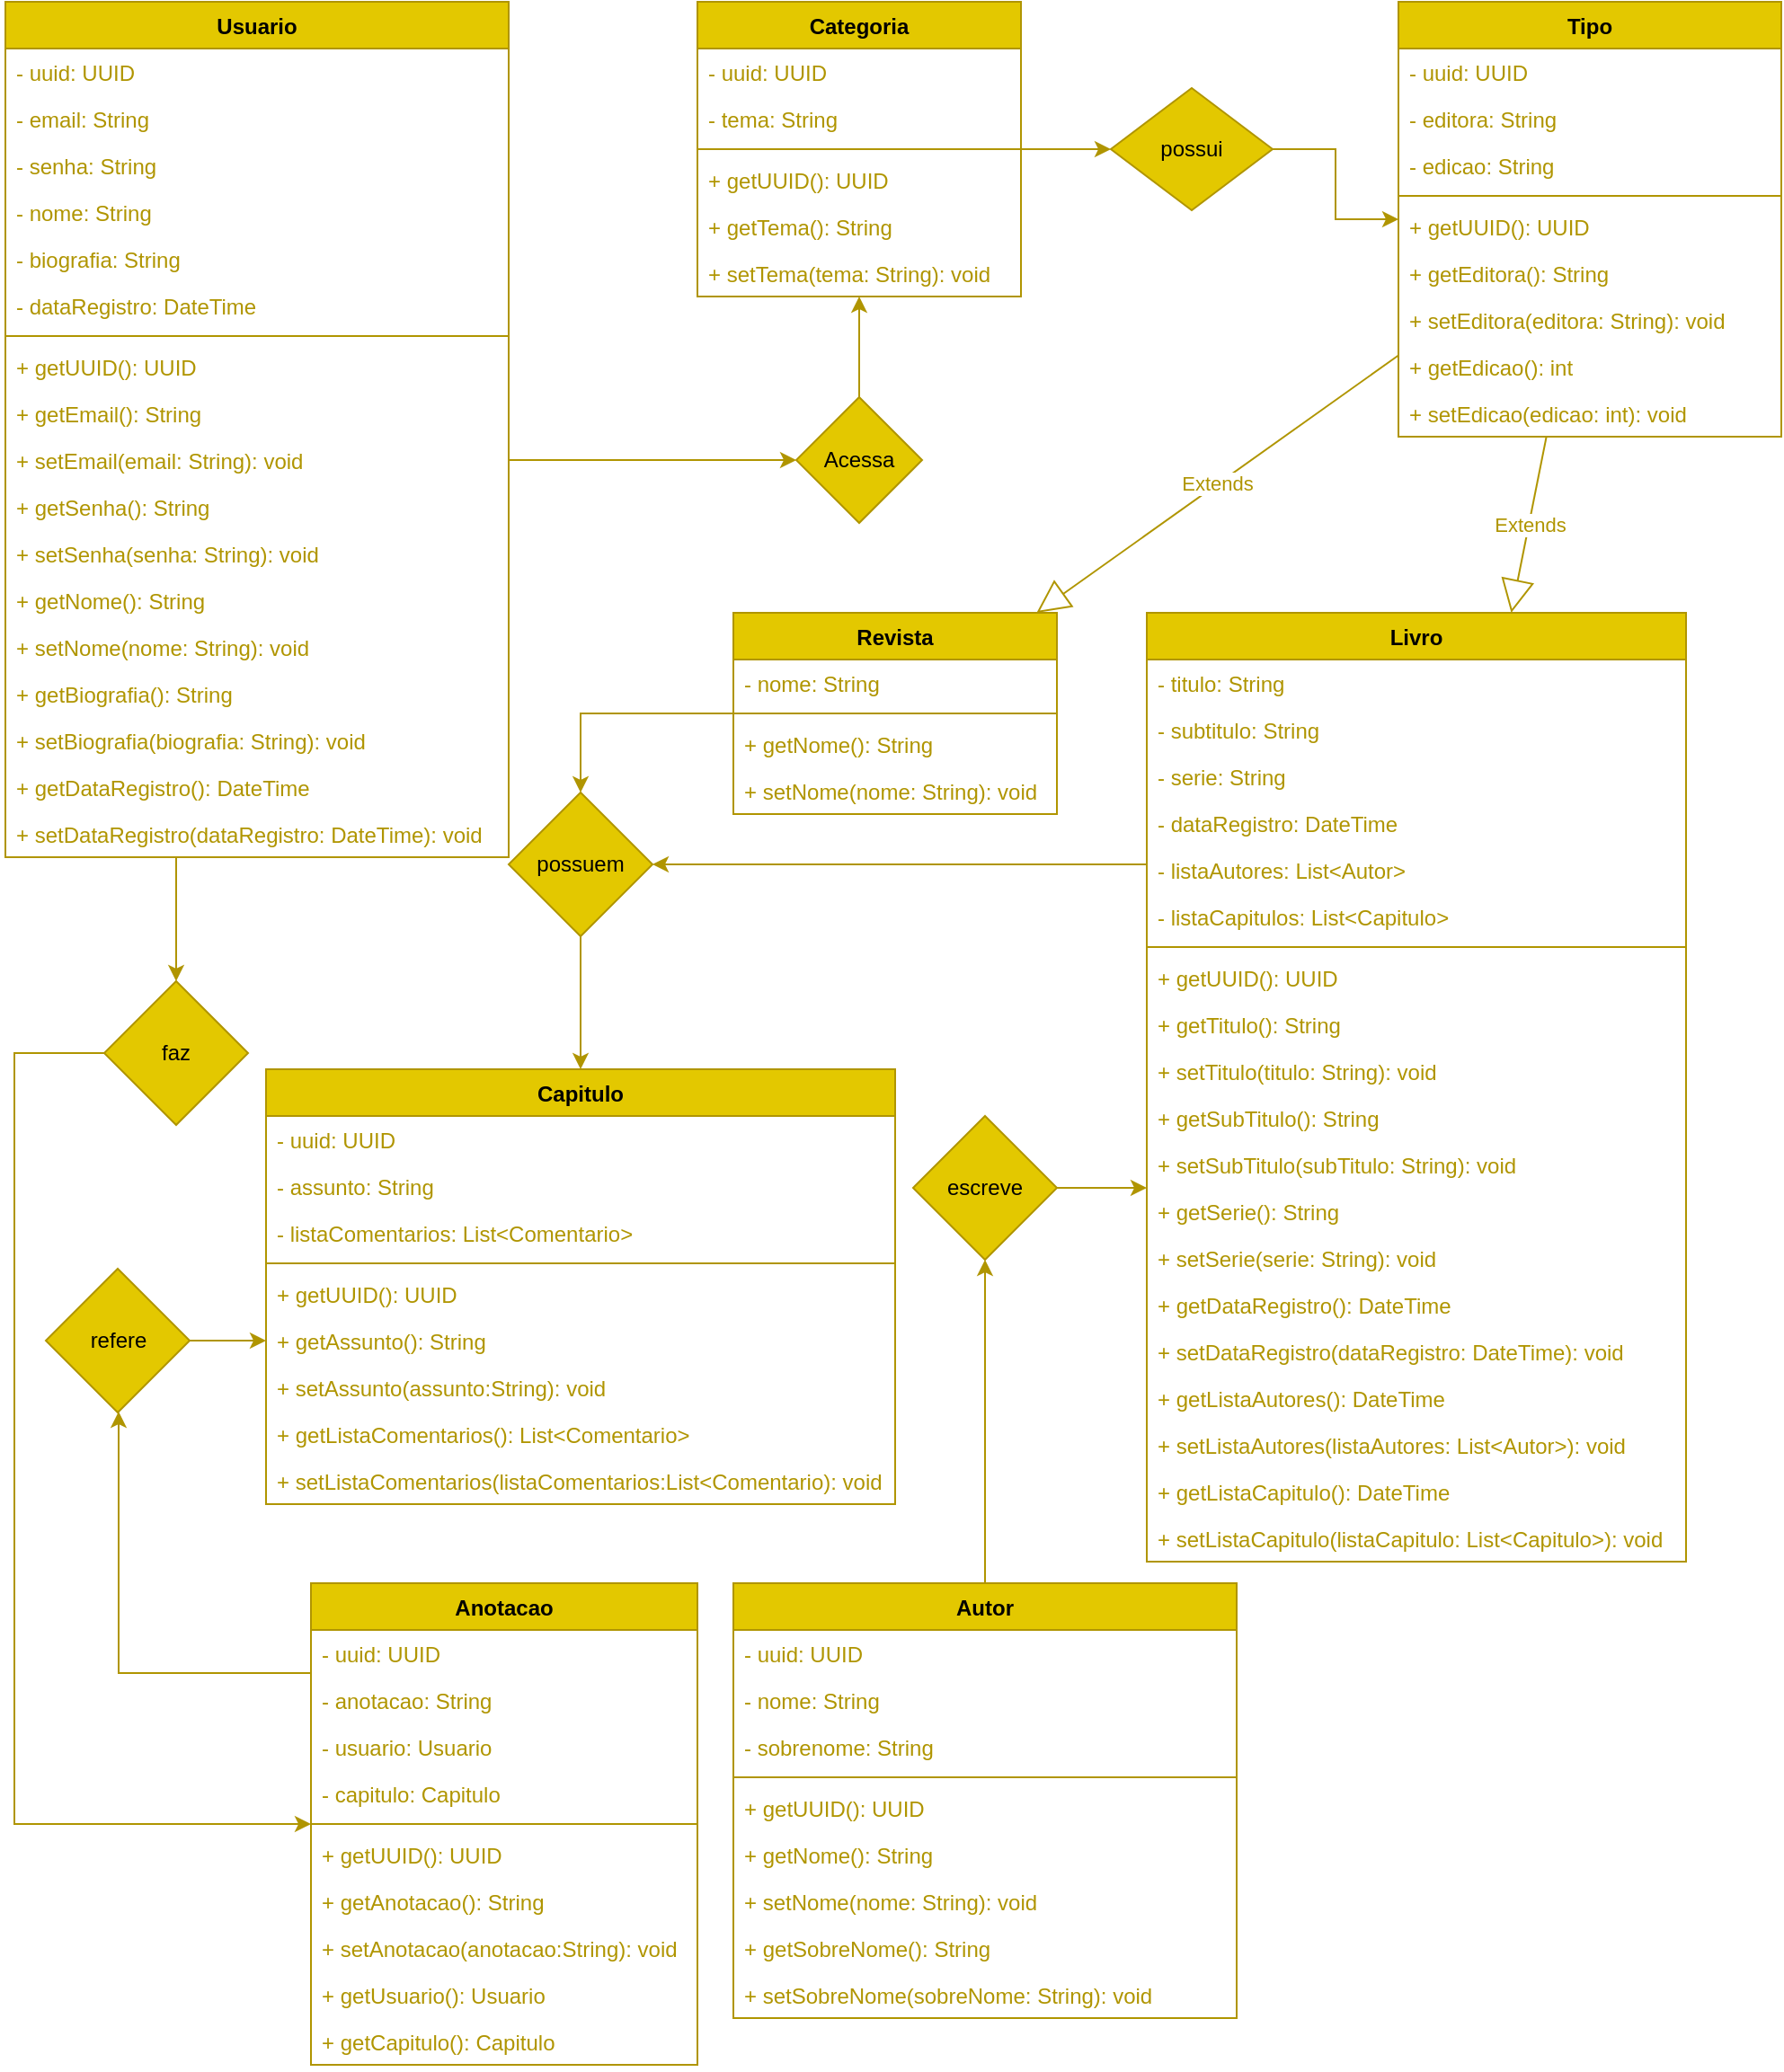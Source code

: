 <mxfile version="20.1.1" type="github">
  <diagram id="yYtagp3hqGqHvnSOxW2J" name="Página-1">
    <mxGraphModel dx="1422" dy="747" grid="1" gridSize="10" guides="1" tooltips="1" connect="1" arrows="1" fold="1" page="1" pageScale="1" pageWidth="827" pageHeight="1169" math="0" shadow="0">
      <root>
        <mxCell id="0" />
        <mxCell id="1" parent="0" />
        <mxCell id="2tgwnuUrrpTe56F5n8lB-22" value="" style="edgeStyle=orthogonalEdgeStyle;rounded=0;orthogonalLoop=1;jettySize=auto;html=1;fontColor=#B09500;fillColor=#e3c800;strokeColor=#B09500;" parent="1" source="zi-uQG6dIvawqaSI3qxy-1" target="2tgwnuUrrpTe56F5n8lB-21" edge="1">
          <mxGeometry relative="1" as="geometry">
            <Array as="points">
              <mxPoint x="760" y="510" />
              <mxPoint x="760" y="510" />
            </Array>
          </mxGeometry>
        </mxCell>
        <mxCell id="zi-uQG6dIvawqaSI3qxy-1" value="Usuario" style="swimlane;fontStyle=1;align=center;verticalAlign=top;childLayout=stackLayout;horizontal=1;startSize=26;horizontalStack=0;resizeParent=1;resizeParentMax=0;resizeLast=0;collapsible=1;marginBottom=0;fillColor=#e3c800;fontColor=#000000;strokeColor=#B09500;" parent="1" vertex="1">
          <mxGeometry x="665" width="280" height="476" as="geometry" />
        </mxCell>
        <mxCell id="zi-uQG6dIvawqaSI3qxy-2" value="- uuid: UUID" style="text;strokeColor=none;fillColor=none;align=left;verticalAlign=top;spacingLeft=4;spacingRight=4;overflow=hidden;rotatable=0;points=[[0,0.5],[1,0.5]];portConstraint=eastwest;fontColor=#B09500;" parent="zi-uQG6dIvawqaSI3qxy-1" vertex="1">
          <mxGeometry y="26" width="280" height="26" as="geometry" />
        </mxCell>
        <mxCell id="zi-uQG6dIvawqaSI3qxy-6" value="- email: String" style="text;strokeColor=none;fillColor=none;align=left;verticalAlign=top;spacingLeft=4;spacingRight=4;overflow=hidden;rotatable=0;points=[[0,0.5],[1,0.5]];portConstraint=eastwest;fontColor=#B09500;" parent="zi-uQG6dIvawqaSI3qxy-1" vertex="1">
          <mxGeometry y="52" width="280" height="26" as="geometry" />
        </mxCell>
        <mxCell id="zi-uQG6dIvawqaSI3qxy-7" value="- senha: String" style="text;strokeColor=none;fillColor=none;align=left;verticalAlign=top;spacingLeft=4;spacingRight=4;overflow=hidden;rotatable=0;points=[[0,0.5],[1,0.5]];portConstraint=eastwest;fontColor=#B09500;" parent="zi-uQG6dIvawqaSI3qxy-1" vertex="1">
          <mxGeometry y="78" width="280" height="26" as="geometry" />
        </mxCell>
        <mxCell id="zi-uQG6dIvawqaSI3qxy-5" value="- nome: String" style="text;strokeColor=none;fillColor=none;align=left;verticalAlign=top;spacingLeft=4;spacingRight=4;overflow=hidden;rotatable=0;points=[[0,0.5],[1,0.5]];portConstraint=eastwest;fontColor=#B09500;" parent="zi-uQG6dIvawqaSI3qxy-1" vertex="1">
          <mxGeometry y="104" width="280" height="26" as="geometry" />
        </mxCell>
        <mxCell id="zi-uQG6dIvawqaSI3qxy-8" value="- biografia: String " style="text;strokeColor=none;fillColor=none;align=left;verticalAlign=top;spacingLeft=4;spacingRight=4;overflow=hidden;rotatable=0;points=[[0,0.5],[1,0.5]];portConstraint=eastwest;fontColor=#B09500;" parent="zi-uQG6dIvawqaSI3qxy-1" vertex="1">
          <mxGeometry y="130" width="280" height="26" as="geometry" />
        </mxCell>
        <mxCell id="zi-uQG6dIvawqaSI3qxy-9" value="- dataRegistro: DateTime" style="text;strokeColor=none;fillColor=none;align=left;verticalAlign=top;spacingLeft=4;spacingRight=4;overflow=hidden;rotatable=0;points=[[0,0.5],[1,0.5]];portConstraint=eastwest;fontColor=#B09500;" parent="zi-uQG6dIvawqaSI3qxy-1" vertex="1">
          <mxGeometry y="156" width="280" height="26" as="geometry" />
        </mxCell>
        <mxCell id="zi-uQG6dIvawqaSI3qxy-3" value="" style="line;strokeWidth=1;fillColor=#e3c800;align=left;verticalAlign=middle;spacingTop=-1;spacingLeft=3;spacingRight=3;rotatable=0;labelPosition=right;points=[];portConstraint=eastwest;fontColor=#000000;strokeColor=#B09500;" parent="zi-uQG6dIvawqaSI3qxy-1" vertex="1">
          <mxGeometry y="182" width="280" height="8" as="geometry" />
        </mxCell>
        <mxCell id="zi-uQG6dIvawqaSI3qxy-4" value="+ getUUID(): UUID" style="text;strokeColor=none;fillColor=none;align=left;verticalAlign=top;spacingLeft=4;spacingRight=4;overflow=hidden;rotatable=0;points=[[0,0.5],[1,0.5]];portConstraint=eastwest;fontColor=#B09500;" parent="zi-uQG6dIvawqaSI3qxy-1" vertex="1">
          <mxGeometry y="190" width="280" height="26" as="geometry" />
        </mxCell>
        <mxCell id="zi-uQG6dIvawqaSI3qxy-10" value="+ getEmail(): String" style="text;strokeColor=none;fillColor=none;align=left;verticalAlign=top;spacingLeft=4;spacingRight=4;overflow=hidden;rotatable=0;points=[[0,0.5],[1,0.5]];portConstraint=eastwest;fontColor=#B09500;" parent="zi-uQG6dIvawqaSI3qxy-1" vertex="1">
          <mxGeometry y="216" width="280" height="26" as="geometry" />
        </mxCell>
        <mxCell id="zi-uQG6dIvawqaSI3qxy-11" value="+ setEmail(email: String): void" style="text;strokeColor=none;fillColor=none;align=left;verticalAlign=top;spacingLeft=4;spacingRight=4;overflow=hidden;rotatable=0;points=[[0,0.5],[1,0.5]];portConstraint=eastwest;fontColor=#B09500;" parent="zi-uQG6dIvawqaSI3qxy-1" vertex="1">
          <mxGeometry y="242" width="280" height="26" as="geometry" />
        </mxCell>
        <mxCell id="zi-uQG6dIvawqaSI3qxy-13" value="+ getSenha(): String" style="text;strokeColor=none;fillColor=none;align=left;verticalAlign=top;spacingLeft=4;spacingRight=4;overflow=hidden;rotatable=0;points=[[0,0.5],[1,0.5]];portConstraint=eastwest;fontColor=#B09500;" parent="zi-uQG6dIvawqaSI3qxy-1" vertex="1">
          <mxGeometry y="268" width="280" height="26" as="geometry" />
        </mxCell>
        <mxCell id="zi-uQG6dIvawqaSI3qxy-12" value="+ setSenha(senha: String): void" style="text;strokeColor=none;fillColor=none;align=left;verticalAlign=top;spacingLeft=4;spacingRight=4;overflow=hidden;rotatable=0;points=[[0,0.5],[1,0.5]];portConstraint=eastwest;fontColor=#B09500;" parent="zi-uQG6dIvawqaSI3qxy-1" vertex="1">
          <mxGeometry y="294" width="280" height="26" as="geometry" />
        </mxCell>
        <mxCell id="zi-uQG6dIvawqaSI3qxy-14" value="+ getNome(): String" style="text;strokeColor=none;fillColor=none;align=left;verticalAlign=top;spacingLeft=4;spacingRight=4;overflow=hidden;rotatable=0;points=[[0,0.5],[1,0.5]];portConstraint=eastwest;fontColor=#B09500;" parent="zi-uQG6dIvawqaSI3qxy-1" vertex="1">
          <mxGeometry y="320" width="280" height="26" as="geometry" />
        </mxCell>
        <mxCell id="zi-uQG6dIvawqaSI3qxy-15" value="+ setNome(nome: String): void" style="text;strokeColor=none;fillColor=none;align=left;verticalAlign=top;spacingLeft=4;spacingRight=4;overflow=hidden;rotatable=0;points=[[0,0.5],[1,0.5]];portConstraint=eastwest;fontColor=#B09500;" parent="zi-uQG6dIvawqaSI3qxy-1" vertex="1">
          <mxGeometry y="346" width="280" height="26" as="geometry" />
        </mxCell>
        <mxCell id="zi-uQG6dIvawqaSI3qxy-16" value="+ getBiografia(): String" style="text;strokeColor=none;fillColor=none;align=left;verticalAlign=top;spacingLeft=4;spacingRight=4;overflow=hidden;rotatable=0;points=[[0,0.5],[1,0.5]];portConstraint=eastwest;fontColor=#B09500;" parent="zi-uQG6dIvawqaSI3qxy-1" vertex="1">
          <mxGeometry y="372" width="280" height="26" as="geometry" />
        </mxCell>
        <mxCell id="zi-uQG6dIvawqaSI3qxy-17" value="+ setBiografia(biografia: String): void" style="text;strokeColor=none;fillColor=none;align=left;verticalAlign=top;spacingLeft=4;spacingRight=4;overflow=hidden;rotatable=0;points=[[0,0.5],[1,0.5]];portConstraint=eastwest;fontColor=#B09500;" parent="zi-uQG6dIvawqaSI3qxy-1" vertex="1">
          <mxGeometry y="398" width="280" height="26" as="geometry" />
        </mxCell>
        <mxCell id="zi-uQG6dIvawqaSI3qxy-18" value="+ getDataRegistro(): DateTime" style="text;strokeColor=none;fillColor=none;align=left;verticalAlign=top;spacingLeft=4;spacingRight=4;overflow=hidden;rotatable=0;points=[[0,0.5],[1,0.5]];portConstraint=eastwest;fontColor=#B09500;" parent="zi-uQG6dIvawqaSI3qxy-1" vertex="1">
          <mxGeometry y="424" width="280" height="26" as="geometry" />
        </mxCell>
        <mxCell id="zi-uQG6dIvawqaSI3qxy-19" value="+ setDataRegistro(dataRegistro: DateTime): void" style="text;strokeColor=none;fillColor=none;align=left;verticalAlign=top;spacingLeft=4;spacingRight=4;overflow=hidden;rotatable=0;points=[[0,0.5],[1,0.5]];portConstraint=eastwest;fontColor=#B09500;" parent="zi-uQG6dIvawqaSI3qxy-1" vertex="1">
          <mxGeometry y="450" width="280" height="26" as="geometry" />
        </mxCell>
        <mxCell id="2tgwnuUrrpTe56F5n8lB-18" style="edgeStyle=orthogonalEdgeStyle;rounded=0;orthogonalLoop=1;jettySize=auto;html=1;fontColor=#B09500;fillColor=#e3c800;strokeColor=#B09500;entryX=1;entryY=0.5;entryDx=0;entryDy=0;" parent="1" source="zi-uQG6dIvawqaSI3qxy-20" target="2tgwnuUrrpTe56F5n8lB-15" edge="1">
          <mxGeometry relative="1" as="geometry">
            <Array as="points">
              <mxPoint x="1100" y="480" />
              <mxPoint x="1100" y="480" />
            </Array>
          </mxGeometry>
        </mxCell>
        <mxCell id="zi-uQG6dIvawqaSI3qxy-20" value="Livro" style="swimlane;fontStyle=1;align=center;verticalAlign=top;childLayout=stackLayout;horizontal=1;startSize=26;horizontalStack=0;resizeParent=1;resizeParentMax=0;resizeLast=0;collapsible=1;marginBottom=0;fillColor=#e3c800;fontColor=#000000;strokeColor=#B09500;" parent="1" vertex="1">
          <mxGeometry x="1300" y="340" width="300" height="528" as="geometry" />
        </mxCell>
        <mxCell id="zi-uQG6dIvawqaSI3qxy-103" value="- titulo: String " style="text;strokeColor=none;fillColor=none;align=left;verticalAlign=top;spacingLeft=4;spacingRight=4;overflow=hidden;rotatable=0;points=[[0,0.5],[1,0.5]];portConstraint=eastwest;fontColor=#B09500;" parent="zi-uQG6dIvawqaSI3qxy-20" vertex="1">
          <mxGeometry y="26" width="300" height="26" as="geometry" />
        </mxCell>
        <mxCell id="zi-uQG6dIvawqaSI3qxy-23" value="- subtitulo: String" style="text;strokeColor=none;fillColor=none;align=left;verticalAlign=top;spacingLeft=4;spacingRight=4;overflow=hidden;rotatable=0;points=[[0,0.5],[1,0.5]];portConstraint=eastwest;fontColor=#B09500;" parent="zi-uQG6dIvawqaSI3qxy-20" vertex="1">
          <mxGeometry y="52" width="300" height="26" as="geometry" />
        </mxCell>
        <mxCell id="zi-uQG6dIvawqaSI3qxy-24" value="- serie: String" style="text;strokeColor=none;fillColor=none;align=left;verticalAlign=top;spacingLeft=4;spacingRight=4;overflow=hidden;rotatable=0;points=[[0,0.5],[1,0.5]];portConstraint=eastwest;fontColor=#B09500;" parent="zi-uQG6dIvawqaSI3qxy-20" vertex="1">
          <mxGeometry y="78" width="300" height="26" as="geometry" />
        </mxCell>
        <mxCell id="zi-uQG6dIvawqaSI3qxy-26" value="- dataRegistro: DateTime" style="text;strokeColor=none;fillColor=none;align=left;verticalAlign=top;spacingLeft=4;spacingRight=4;overflow=hidden;rotatable=0;points=[[0,0.5],[1,0.5]];portConstraint=eastwest;fontColor=#B09500;" parent="zi-uQG6dIvawqaSI3qxy-20" vertex="1">
          <mxGeometry y="104" width="300" height="26" as="geometry" />
        </mxCell>
        <mxCell id="zi-uQG6dIvawqaSI3qxy-59" value="- listaAutores: List&lt;Autor&gt;" style="text;strokeColor=none;fillColor=none;align=left;verticalAlign=top;spacingLeft=4;spacingRight=4;overflow=hidden;rotatable=0;points=[[0,0.5],[1,0.5]];portConstraint=eastwest;fontColor=#B09500;" parent="zi-uQG6dIvawqaSI3qxy-20" vertex="1">
          <mxGeometry y="130" width="300" height="26" as="geometry" />
        </mxCell>
        <mxCell id="2tgwnuUrrpTe56F5n8lB-1" value="- listaCapitulos: List&lt;Capitulo&gt;" style="text;strokeColor=none;fillColor=none;align=left;verticalAlign=top;spacingLeft=4;spacingRight=4;overflow=hidden;rotatable=0;points=[[0,0.5],[1,0.5]];portConstraint=eastwest;fontColor=#B09500;" parent="zi-uQG6dIvawqaSI3qxy-20" vertex="1">
          <mxGeometry y="156" width="300" height="26" as="geometry" />
        </mxCell>
        <mxCell id="zi-uQG6dIvawqaSI3qxy-27" value="" style="line;strokeWidth=1;fillColor=#e3c800;align=left;verticalAlign=middle;spacingTop=-1;spacingLeft=3;spacingRight=3;rotatable=0;labelPosition=right;points=[];portConstraint=eastwest;fontColor=#000000;strokeColor=#B09500;" parent="zi-uQG6dIvawqaSI3qxy-20" vertex="1">
          <mxGeometry y="182" width="300" height="8" as="geometry" />
        </mxCell>
        <mxCell id="zi-uQG6dIvawqaSI3qxy-28" value="+ getUUID(): UUID" style="text;strokeColor=none;fillColor=none;align=left;verticalAlign=top;spacingLeft=4;spacingRight=4;overflow=hidden;rotatable=0;points=[[0,0.5],[1,0.5]];portConstraint=eastwest;fontColor=#B09500;" parent="zi-uQG6dIvawqaSI3qxy-20" vertex="1">
          <mxGeometry y="190" width="300" height="26" as="geometry" />
        </mxCell>
        <mxCell id="zi-uQG6dIvawqaSI3qxy-106" value="+ getTitulo(): String" style="text;strokeColor=none;fillColor=none;align=left;verticalAlign=top;spacingLeft=4;spacingRight=4;overflow=hidden;rotatable=0;points=[[0,0.5],[1,0.5]];portConstraint=eastwest;fontColor=#B09500;" parent="zi-uQG6dIvawqaSI3qxy-20" vertex="1">
          <mxGeometry y="216" width="300" height="26" as="geometry" />
        </mxCell>
        <mxCell id="zi-uQG6dIvawqaSI3qxy-107" value="+ setTitulo(titulo: String): void" style="text;strokeColor=none;fillColor=none;align=left;verticalAlign=top;spacingLeft=4;spacingRight=4;overflow=hidden;rotatable=0;points=[[0,0.5],[1,0.5]];portConstraint=eastwest;fontColor=#B09500;" parent="zi-uQG6dIvawqaSI3qxy-20" vertex="1">
          <mxGeometry y="242" width="300" height="26" as="geometry" />
        </mxCell>
        <mxCell id="zi-uQG6dIvawqaSI3qxy-31" value="+ getSubTitulo(): String" style="text;strokeColor=none;fillColor=none;align=left;verticalAlign=top;spacingLeft=4;spacingRight=4;overflow=hidden;rotatable=0;points=[[0,0.5],[1,0.5]];portConstraint=eastwest;fontColor=#B09500;" parent="zi-uQG6dIvawqaSI3qxy-20" vertex="1">
          <mxGeometry y="268" width="300" height="26" as="geometry" />
        </mxCell>
        <mxCell id="zi-uQG6dIvawqaSI3qxy-32" value="+ setSubTitulo(subTitulo: String): void" style="text;strokeColor=none;fillColor=none;align=left;verticalAlign=top;spacingLeft=4;spacingRight=4;overflow=hidden;rotatable=0;points=[[0,0.5],[1,0.5]];portConstraint=eastwest;fontColor=#B09500;" parent="zi-uQG6dIvawqaSI3qxy-20" vertex="1">
          <mxGeometry y="294" width="300" height="26" as="geometry" />
        </mxCell>
        <mxCell id="zi-uQG6dIvawqaSI3qxy-33" value="+ getSerie(): String" style="text;strokeColor=none;fillColor=none;align=left;verticalAlign=top;spacingLeft=4;spacingRight=4;overflow=hidden;rotatable=0;points=[[0,0.5],[1,0.5]];portConstraint=eastwest;fontColor=#B09500;" parent="zi-uQG6dIvawqaSI3qxy-20" vertex="1">
          <mxGeometry y="320" width="300" height="26" as="geometry" />
        </mxCell>
        <mxCell id="zi-uQG6dIvawqaSI3qxy-34" value="+ setSerie(serie: String): void" style="text;strokeColor=none;fillColor=none;align=left;verticalAlign=top;spacingLeft=4;spacingRight=4;overflow=hidden;rotatable=0;points=[[0,0.5],[1,0.5]];portConstraint=eastwest;fontColor=#B09500;" parent="zi-uQG6dIvawqaSI3qxy-20" vertex="1">
          <mxGeometry y="346" width="300" height="26" as="geometry" />
        </mxCell>
        <mxCell id="zi-uQG6dIvawqaSI3qxy-37" value="+ getDataRegistro(): DateTime" style="text;strokeColor=none;fillColor=none;align=left;verticalAlign=top;spacingLeft=4;spacingRight=4;overflow=hidden;rotatable=0;points=[[0,0.5],[1,0.5]];portConstraint=eastwest;fontColor=#B09500;" parent="zi-uQG6dIvawqaSI3qxy-20" vertex="1">
          <mxGeometry y="372" width="300" height="26" as="geometry" />
        </mxCell>
        <mxCell id="zi-uQG6dIvawqaSI3qxy-38" value="+ setDataRegistro(dataRegistro: DateTime): void" style="text;strokeColor=none;fillColor=none;align=left;verticalAlign=top;spacingLeft=4;spacingRight=4;overflow=hidden;rotatable=0;points=[[0,0.5],[1,0.5]];portConstraint=eastwest;fontColor=#B09500;" parent="zi-uQG6dIvawqaSI3qxy-20" vertex="1">
          <mxGeometry y="398" width="300" height="26" as="geometry" />
        </mxCell>
        <mxCell id="zi-uQG6dIvawqaSI3qxy-60" value="+ getListaAutores(): DateTime" style="text;strokeColor=none;fillColor=none;align=left;verticalAlign=top;spacingLeft=4;spacingRight=4;overflow=hidden;rotatable=0;points=[[0,0.5],[1,0.5]];portConstraint=eastwest;fontColor=#B09500;" parent="zi-uQG6dIvawqaSI3qxy-20" vertex="1">
          <mxGeometry y="424" width="300" height="26" as="geometry" />
        </mxCell>
        <mxCell id="2tgwnuUrrpTe56F5n8lB-3" value="+ setListaAutores(listaAutores: List&lt;Autor&gt;): void" style="text;strokeColor=none;fillColor=none;align=left;verticalAlign=top;spacingLeft=4;spacingRight=4;overflow=hidden;rotatable=0;points=[[0,0.5],[1,0.5]];portConstraint=eastwest;fontColor=#B09500;" parent="zi-uQG6dIvawqaSI3qxy-20" vertex="1">
          <mxGeometry y="450" width="300" height="26" as="geometry" />
        </mxCell>
        <mxCell id="2tgwnuUrrpTe56F5n8lB-2" value="+ getListaCapitulo(): DateTime" style="text;strokeColor=none;fillColor=none;align=left;verticalAlign=top;spacingLeft=4;spacingRight=4;overflow=hidden;rotatable=0;points=[[0,0.5],[1,0.5]];portConstraint=eastwest;fontColor=#B09500;" parent="zi-uQG6dIvawqaSI3qxy-20" vertex="1">
          <mxGeometry y="476" width="300" height="26" as="geometry" />
        </mxCell>
        <mxCell id="zi-uQG6dIvawqaSI3qxy-61" value="+ setListaCapitulo(listaCapitulo: List&lt;Capitulo&gt;): void" style="text;strokeColor=none;fillColor=none;align=left;verticalAlign=top;spacingLeft=4;spacingRight=4;overflow=hidden;rotatable=0;points=[[0,0.5],[1,0.5]];portConstraint=eastwest;fontColor=#B09500;" parent="zi-uQG6dIvawqaSI3qxy-20" vertex="1">
          <mxGeometry y="502" width="300" height="26" as="geometry" />
        </mxCell>
        <mxCell id="zi-uQG6dIvawqaSI3qxy-86" style="edgeStyle=orthogonalEdgeStyle;rounded=0;orthogonalLoop=1;jettySize=auto;html=1;strokeColor=#B09500;fillColor=#e3c800;" parent="1" source="zi-uQG6dIvawqaSI3qxy-62" target="zi-uQG6dIvawqaSI3qxy-85" edge="1">
          <mxGeometry relative="1" as="geometry" />
        </mxCell>
        <mxCell id="zi-uQG6dIvawqaSI3qxy-62" value="Autor" style="swimlane;fontStyle=1;align=center;verticalAlign=top;childLayout=stackLayout;horizontal=1;startSize=26;horizontalStack=0;resizeParent=1;resizeParentMax=0;resizeLast=0;collapsible=1;marginBottom=0;fillColor=#e3c800;fontColor=#000000;strokeColor=#B09500;" parent="1" vertex="1">
          <mxGeometry x="1070" y="880" width="280" height="242" as="geometry" />
        </mxCell>
        <mxCell id="zi-uQG6dIvawqaSI3qxy-63" value="- uuid: UUID" style="text;strokeColor=none;fillColor=none;align=left;verticalAlign=top;spacingLeft=4;spacingRight=4;overflow=hidden;rotatable=0;points=[[0,0.5],[1,0.5]];portConstraint=eastwest;fontColor=#B09500;" parent="zi-uQG6dIvawqaSI3qxy-62" vertex="1">
          <mxGeometry y="26" width="280" height="26" as="geometry" />
        </mxCell>
        <mxCell id="zi-uQG6dIvawqaSI3qxy-64" value="- nome: String" style="text;strokeColor=none;fillColor=none;align=left;verticalAlign=top;spacingLeft=4;spacingRight=4;overflow=hidden;rotatable=0;points=[[0,0.5],[1,0.5]];portConstraint=eastwest;fontColor=#B09500;" parent="zi-uQG6dIvawqaSI3qxy-62" vertex="1">
          <mxGeometry y="52" width="280" height="26" as="geometry" />
        </mxCell>
        <mxCell id="zi-uQG6dIvawqaSI3qxy-65" value="- sobrenome: String" style="text;strokeColor=none;fillColor=none;align=left;verticalAlign=top;spacingLeft=4;spacingRight=4;overflow=hidden;rotatable=0;points=[[0,0.5],[1,0.5]];portConstraint=eastwest;fontColor=#B09500;" parent="zi-uQG6dIvawqaSI3qxy-62" vertex="1">
          <mxGeometry y="78" width="280" height="26" as="geometry" />
        </mxCell>
        <mxCell id="zi-uQG6dIvawqaSI3qxy-70" value="" style="line;strokeWidth=1;fillColor=#e3c800;align=left;verticalAlign=middle;spacingTop=-1;spacingLeft=3;spacingRight=3;rotatable=0;labelPosition=right;points=[];portConstraint=eastwest;fontColor=#000000;strokeColor=#B09500;" parent="zi-uQG6dIvawqaSI3qxy-62" vertex="1">
          <mxGeometry y="104" width="280" height="8" as="geometry" />
        </mxCell>
        <mxCell id="zi-uQG6dIvawqaSI3qxy-71" value="+ getUUID(): UUID" style="text;strokeColor=none;fillColor=none;align=left;verticalAlign=top;spacingLeft=4;spacingRight=4;overflow=hidden;rotatable=0;points=[[0,0.5],[1,0.5]];portConstraint=eastwest;fontColor=#B09500;" parent="zi-uQG6dIvawqaSI3qxy-62" vertex="1">
          <mxGeometry y="112" width="280" height="26" as="geometry" />
        </mxCell>
        <mxCell id="zi-uQG6dIvawqaSI3qxy-72" value="+ getNome(): String" style="text;strokeColor=none;fillColor=none;align=left;verticalAlign=top;spacingLeft=4;spacingRight=4;overflow=hidden;rotatable=0;points=[[0,0.5],[1,0.5]];portConstraint=eastwest;fontColor=#B09500;" parent="zi-uQG6dIvawqaSI3qxy-62" vertex="1">
          <mxGeometry y="138" width="280" height="26" as="geometry" />
        </mxCell>
        <mxCell id="zi-uQG6dIvawqaSI3qxy-73" value="+ setNome(nome: String): void" style="text;strokeColor=none;fillColor=none;align=left;verticalAlign=top;spacingLeft=4;spacingRight=4;overflow=hidden;rotatable=0;points=[[0,0.5],[1,0.5]];portConstraint=eastwest;fontColor=#B09500;" parent="zi-uQG6dIvawqaSI3qxy-62" vertex="1">
          <mxGeometry y="164" width="280" height="26" as="geometry" />
        </mxCell>
        <mxCell id="zi-uQG6dIvawqaSI3qxy-74" value="+ getSobreNome(): String" style="text;strokeColor=none;fillColor=none;align=left;verticalAlign=top;spacingLeft=4;spacingRight=4;overflow=hidden;rotatable=0;points=[[0,0.5],[1,0.5]];portConstraint=eastwest;fontColor=#B09500;" parent="zi-uQG6dIvawqaSI3qxy-62" vertex="1">
          <mxGeometry y="190" width="280" height="26" as="geometry" />
        </mxCell>
        <mxCell id="zi-uQG6dIvawqaSI3qxy-75" value="+ setSobreNome(sobreNome: String): void" style="text;strokeColor=none;fillColor=none;align=left;verticalAlign=top;spacingLeft=4;spacingRight=4;overflow=hidden;rotatable=0;points=[[0,0.5],[1,0.5]];portConstraint=eastwest;fontColor=#B09500;" parent="zi-uQG6dIvawqaSI3qxy-62" vertex="1">
          <mxGeometry y="216" width="280" height="26" as="geometry" />
        </mxCell>
        <mxCell id="zi-uQG6dIvawqaSI3qxy-87" style="edgeStyle=orthogonalEdgeStyle;rounded=0;orthogonalLoop=1;jettySize=auto;html=1;fillColor=#e3c800;strokeColor=#B09500;" parent="1" source="zi-uQG6dIvawqaSI3qxy-85" target="zi-uQG6dIvawqaSI3qxy-20" edge="1">
          <mxGeometry relative="1" as="geometry">
            <Array as="points">
              <mxPoint x="1280" y="660" />
              <mxPoint x="1280" y="660" />
            </Array>
          </mxGeometry>
        </mxCell>
        <mxCell id="zi-uQG6dIvawqaSI3qxy-85" value="escreve" style="rhombus;whiteSpace=wrap;html=1;fillColor=#e3c800;fontColor=#000000;strokeColor=#B09500;" parent="1" vertex="1">
          <mxGeometry x="1170" y="620" width="80" height="80" as="geometry" />
        </mxCell>
        <mxCell id="zi-uQG6dIvawqaSI3qxy-122" value="" style="edgeStyle=orthogonalEdgeStyle;rounded=0;orthogonalLoop=1;jettySize=auto;html=1;fontColor=#B09500;strokeColor=#B09500;fillColor=#e3c800;" parent="1" source="zi-uQG6dIvawqaSI3qxy-88" target="zi-uQG6dIvawqaSI3qxy-121" edge="1">
          <mxGeometry relative="1" as="geometry" />
        </mxCell>
        <mxCell id="zi-uQG6dIvawqaSI3qxy-88" value="Categoria" style="swimlane;fontStyle=1;align=center;verticalAlign=top;childLayout=stackLayout;horizontal=1;startSize=26;horizontalStack=0;resizeParent=1;resizeParentMax=0;resizeLast=0;collapsible=1;marginBottom=0;fillColor=#e3c800;fontColor=#000000;strokeColor=#B09500;" parent="1" vertex="1">
          <mxGeometry x="1050" width="180" height="164" as="geometry" />
        </mxCell>
        <mxCell id="zi-uQG6dIvawqaSI3qxy-89" value="- uuid: UUID" style="text;strokeColor=none;fillColor=none;align=left;verticalAlign=top;spacingLeft=4;spacingRight=4;overflow=hidden;rotatable=0;points=[[0,0.5],[1,0.5]];portConstraint=eastwest;fontColor=#B09500;" parent="zi-uQG6dIvawqaSI3qxy-88" vertex="1">
          <mxGeometry y="26" width="180" height="26" as="geometry" />
        </mxCell>
        <mxCell id="zi-uQG6dIvawqaSI3qxy-93" value="- tema: String " style="text;strokeColor=none;fillColor=none;align=left;verticalAlign=top;spacingLeft=4;spacingRight=4;overflow=hidden;rotatable=0;points=[[0,0.5],[1,0.5]];portConstraint=eastwest;fontColor=#B09500;" parent="zi-uQG6dIvawqaSI3qxy-88" vertex="1">
          <mxGeometry y="52" width="180" height="26" as="geometry" />
        </mxCell>
        <mxCell id="zi-uQG6dIvawqaSI3qxy-90" value="" style="line;strokeWidth=1;fillColor=#e3c800;align=left;verticalAlign=middle;spacingTop=-1;spacingLeft=3;spacingRight=3;rotatable=0;labelPosition=right;points=[];portConstraint=eastwest;fontColor=#000000;strokeColor=#B09500;" parent="zi-uQG6dIvawqaSI3qxy-88" vertex="1">
          <mxGeometry y="78" width="180" height="8" as="geometry" />
        </mxCell>
        <mxCell id="zi-uQG6dIvawqaSI3qxy-91" value="+ getUUID(): UUID" style="text;strokeColor=none;fillColor=none;align=left;verticalAlign=top;spacingLeft=4;spacingRight=4;overflow=hidden;rotatable=0;points=[[0,0.5],[1,0.5]];portConstraint=eastwest;fontColor=#B09500;" parent="zi-uQG6dIvawqaSI3qxy-88" vertex="1">
          <mxGeometry y="86" width="180" height="26" as="geometry" />
        </mxCell>
        <mxCell id="zi-uQG6dIvawqaSI3qxy-95" value="+ getTema(): String" style="text;strokeColor=none;fillColor=none;align=left;verticalAlign=top;spacingLeft=4;spacingRight=4;overflow=hidden;rotatable=0;points=[[0,0.5],[1,0.5]];portConstraint=eastwest;fontColor=#B09500;" parent="zi-uQG6dIvawqaSI3qxy-88" vertex="1">
          <mxGeometry y="112" width="180" height="26" as="geometry" />
        </mxCell>
        <mxCell id="zi-uQG6dIvawqaSI3qxy-97" value="+ setTema(tema: String): void" style="text;strokeColor=none;fillColor=none;align=left;verticalAlign=top;spacingLeft=4;spacingRight=4;overflow=hidden;rotatable=0;points=[[0,0.5],[1,0.5]];portConstraint=eastwest;fontColor=#B09500;" parent="zi-uQG6dIvawqaSI3qxy-88" vertex="1">
          <mxGeometry y="138" width="180" height="26" as="geometry" />
        </mxCell>
        <mxCell id="zi-uQG6dIvawqaSI3qxy-100" value="" style="edgeStyle=orthogonalEdgeStyle;rounded=0;orthogonalLoop=1;jettySize=auto;html=1;fontColor=#B09500;strokeColor=#B09500;fillColor=#e3c800;" parent="1" source="zi-uQG6dIvawqaSI3qxy-98" target="zi-uQG6dIvawqaSI3qxy-88" edge="1">
          <mxGeometry relative="1" as="geometry">
            <mxPoint x="494" y="229" as="targetPoint" />
          </mxGeometry>
        </mxCell>
        <mxCell id="zi-uQG6dIvawqaSI3qxy-98" value="Acessa" style="rhombus;whiteSpace=wrap;html=1;fontColor=#000000;fillColor=#e3c800;strokeColor=#B09500;" parent="1" vertex="1">
          <mxGeometry x="1105" y="220" width="70" height="70" as="geometry" />
        </mxCell>
        <mxCell id="zi-uQG6dIvawqaSI3qxy-99" style="edgeStyle=orthogonalEdgeStyle;rounded=0;orthogonalLoop=1;jettySize=auto;html=1;entryX=0;entryY=0.5;entryDx=0;entryDy=0;fontColor=#B09500;strokeColor=#B09500;fillColor=#e3c800;" parent="1" source="zi-uQG6dIvawqaSI3qxy-11" target="zi-uQG6dIvawqaSI3qxy-98" edge="1">
          <mxGeometry relative="1" as="geometry" />
        </mxCell>
        <mxCell id="zi-uQG6dIvawqaSI3qxy-101" value="Tipo" style="swimlane;fontStyle=1;align=center;verticalAlign=top;childLayout=stackLayout;horizontal=1;startSize=26;horizontalStack=0;resizeParent=1;resizeParentMax=0;resizeLast=0;collapsible=1;marginBottom=0;fillColor=#e3c800;fontColor=#000000;strokeColor=#B09500;" parent="1" vertex="1">
          <mxGeometry x="1440" width="213" height="242" as="geometry" />
        </mxCell>
        <mxCell id="zi-uQG6dIvawqaSI3qxy-102" value="- uuid: UUID" style="text;strokeColor=none;fillColor=none;align=left;verticalAlign=top;spacingLeft=4;spacingRight=4;overflow=hidden;rotatable=0;points=[[0,0.5],[1,0.5]];portConstraint=eastwest;fontColor=#B09500;" parent="zi-uQG6dIvawqaSI3qxy-101" vertex="1">
          <mxGeometry y="26" width="213" height="26" as="geometry" />
        </mxCell>
        <mxCell id="zi-uQG6dIvawqaSI3qxy-110" value="- editora: String " style="text;strokeColor=none;fillColor=none;align=left;verticalAlign=top;spacingLeft=4;spacingRight=4;overflow=hidden;rotatable=0;points=[[0,0.5],[1,0.5]];portConstraint=eastwest;fontColor=#B09500;" parent="zi-uQG6dIvawqaSI3qxy-101" vertex="1">
          <mxGeometry y="52" width="213" height="26" as="geometry" />
        </mxCell>
        <mxCell id="zi-uQG6dIvawqaSI3qxy-25" value="- edicao: String " style="text;strokeColor=none;fillColor=none;align=left;verticalAlign=top;spacingLeft=4;spacingRight=4;overflow=hidden;rotatable=0;points=[[0,0.5],[1,0.5]];portConstraint=eastwest;fontColor=#B09500;" parent="zi-uQG6dIvawqaSI3qxy-101" vertex="1">
          <mxGeometry y="78" width="213" height="26" as="geometry" />
        </mxCell>
        <mxCell id="zi-uQG6dIvawqaSI3qxy-104" value="" style="line;strokeWidth=1;fillColor=#e3c800;align=left;verticalAlign=middle;spacingTop=-1;spacingLeft=3;spacingRight=3;rotatable=0;labelPosition=right;points=[];portConstraint=eastwest;fontColor=#000000;strokeColor=#B09500;" parent="zi-uQG6dIvawqaSI3qxy-101" vertex="1">
          <mxGeometry y="104" width="213" height="8" as="geometry" />
        </mxCell>
        <mxCell id="zi-uQG6dIvawqaSI3qxy-105" value="+ getUUID(): UUID" style="text;strokeColor=none;fillColor=none;align=left;verticalAlign=top;spacingLeft=4;spacingRight=4;overflow=hidden;rotatable=0;points=[[0,0.5],[1,0.5]];portConstraint=eastwest;fontColor=#B09500;" parent="zi-uQG6dIvawqaSI3qxy-101" vertex="1">
          <mxGeometry y="112" width="213" height="26" as="geometry" />
        </mxCell>
        <mxCell id="zi-uQG6dIvawqaSI3qxy-108" value="+ getEditora(): String" style="text;strokeColor=none;fillColor=none;align=left;verticalAlign=top;spacingLeft=4;spacingRight=4;overflow=hidden;rotatable=0;points=[[0,0.5],[1,0.5]];portConstraint=eastwest;fontColor=#B09500;" parent="zi-uQG6dIvawqaSI3qxy-101" vertex="1">
          <mxGeometry y="138" width="213" height="26" as="geometry" />
        </mxCell>
        <mxCell id="zi-uQG6dIvawqaSI3qxy-109" value="+ setEditora(editora: String): void" style="text;strokeColor=none;fillColor=none;align=left;verticalAlign=top;spacingLeft=4;spacingRight=4;overflow=hidden;rotatable=0;points=[[0,0.5],[1,0.5]];portConstraint=eastwest;fontColor=#B09500;" parent="zi-uQG6dIvawqaSI3qxy-101" vertex="1">
          <mxGeometry y="164" width="213" height="26" as="geometry" />
        </mxCell>
        <mxCell id="zi-uQG6dIvawqaSI3qxy-35" value="+ getEdicao(): int" style="text;strokeColor=none;fillColor=none;align=left;verticalAlign=top;spacingLeft=4;spacingRight=4;overflow=hidden;rotatable=0;points=[[0,0.5],[1,0.5]];portConstraint=eastwest;fontColor=#B09500;" parent="zi-uQG6dIvawqaSI3qxy-101" vertex="1">
          <mxGeometry y="190" width="213" height="26" as="geometry" />
        </mxCell>
        <mxCell id="zi-uQG6dIvawqaSI3qxy-36" value="+ setEdicao(edicao: int): void" style="text;strokeColor=none;fillColor=none;align=left;verticalAlign=top;spacingLeft=4;spacingRight=4;overflow=hidden;rotatable=0;points=[[0,0.5],[1,0.5]];portConstraint=eastwest;fontColor=#B09500;" parent="zi-uQG6dIvawqaSI3qxy-101" vertex="1">
          <mxGeometry y="216" width="213" height="26" as="geometry" />
        </mxCell>
        <mxCell id="zi-uQG6dIvawqaSI3qxy-112" value="Extends" style="endArrow=block;endSize=16;endFill=0;html=1;rounded=0;fontColor=#B09500;strokeColor=#B09500;fillColor=#e3c800;" parent="1" source="zi-uQG6dIvawqaSI3qxy-101" target="zi-uQG6dIvawqaSI3qxy-20" edge="1">
          <mxGeometry width="160" relative="1" as="geometry">
            <mxPoint x="490" y="440" as="sourcePoint" />
            <mxPoint x="650" y="440" as="targetPoint" />
          </mxGeometry>
        </mxCell>
        <mxCell id="2tgwnuUrrpTe56F5n8lB-19" style="edgeStyle=orthogonalEdgeStyle;rounded=0;orthogonalLoop=1;jettySize=auto;html=1;fontColor=#B09500;fillColor=#e3c800;strokeColor=#B09500;" parent="1" source="zi-uQG6dIvawqaSI3qxy-113" target="2tgwnuUrrpTe56F5n8lB-15" edge="1">
          <mxGeometry relative="1" as="geometry">
            <Array as="points">
              <mxPoint x="985" y="396" />
            </Array>
          </mxGeometry>
        </mxCell>
        <mxCell id="zi-uQG6dIvawqaSI3qxy-113" value="Revista" style="swimlane;fontStyle=1;align=center;verticalAlign=top;childLayout=stackLayout;horizontal=1;startSize=26;horizontalStack=0;resizeParent=1;resizeParentMax=0;resizeLast=0;collapsible=1;marginBottom=0;fontColor=#000000;fillColor=#e3c800;strokeColor=#B09500;" parent="1" vertex="1">
          <mxGeometry x="1070" y="340" width="180" height="112" as="geometry" />
        </mxCell>
        <mxCell id="zi-uQG6dIvawqaSI3qxy-114" value="- nome: String" style="text;strokeColor=none;fillColor=none;align=left;verticalAlign=top;spacingLeft=4;spacingRight=4;overflow=hidden;rotatable=0;points=[[0,0.5],[1,0.5]];portConstraint=eastwest;fontColor=#B09500;" parent="zi-uQG6dIvawqaSI3qxy-113" vertex="1">
          <mxGeometry y="26" width="180" height="26" as="geometry" />
        </mxCell>
        <mxCell id="zi-uQG6dIvawqaSI3qxy-115" value="" style="line;strokeWidth=1;fillColor=#e3c800;align=left;verticalAlign=middle;spacingTop=-1;spacingLeft=3;spacingRight=3;rotatable=0;labelPosition=right;points=[];portConstraint=eastwest;fontColor=#000000;strokeColor=#B09500;" parent="zi-uQG6dIvawqaSI3qxy-113" vertex="1">
          <mxGeometry y="52" width="180" height="8" as="geometry" />
        </mxCell>
        <mxCell id="zi-uQG6dIvawqaSI3qxy-116" value="+ getNome(): String" style="text;strokeColor=none;fillColor=none;align=left;verticalAlign=top;spacingLeft=4;spacingRight=4;overflow=hidden;rotatable=0;points=[[0,0.5],[1,0.5]];portConstraint=eastwest;fontColor=#B09500;" parent="zi-uQG6dIvawqaSI3qxy-113" vertex="1">
          <mxGeometry y="60" width="180" height="26" as="geometry" />
        </mxCell>
        <mxCell id="2tgwnuUrrpTe56F5n8lB-20" value="+ setNome(nome: String): void" style="text;strokeColor=none;fillColor=none;align=left;verticalAlign=top;spacingLeft=4;spacingRight=4;overflow=hidden;rotatable=0;points=[[0,0.5],[1,0.5]];portConstraint=eastwest;fontColor=#B09500;" parent="zi-uQG6dIvawqaSI3qxy-113" vertex="1">
          <mxGeometry y="86" width="180" height="26" as="geometry" />
        </mxCell>
        <mxCell id="zi-uQG6dIvawqaSI3qxy-120" value="Extends" style="endArrow=block;endSize=16;endFill=0;html=1;rounded=0;fontColor=#B09500;strokeColor=#B09500;fillColor=#e3c800;" parent="1" source="zi-uQG6dIvawqaSI3qxy-101" target="zi-uQG6dIvawqaSI3qxy-113" edge="1">
          <mxGeometry width="160" relative="1" as="geometry">
            <mxPoint x="837" y="508.009" as="sourcePoint" />
            <mxPoint x="727.13" y="703" as="targetPoint" />
          </mxGeometry>
        </mxCell>
        <mxCell id="2tgwnuUrrpTe56F5n8lB-41" style="edgeStyle=orthogonalEdgeStyle;rounded=0;orthogonalLoop=1;jettySize=auto;html=1;fontColor=#B09500;fillColor=#e3c800;strokeColor=#B09500;" parent="1" source="zi-uQG6dIvawqaSI3qxy-121" target="zi-uQG6dIvawqaSI3qxy-101" edge="1">
          <mxGeometry relative="1" as="geometry">
            <Array as="points" />
          </mxGeometry>
        </mxCell>
        <mxCell id="zi-uQG6dIvawqaSI3qxy-121" value="possui" style="rhombus;whiteSpace=wrap;html=1;fontColor=#000000;fillColor=#e3c800;strokeColor=#B09500;" parent="1" vertex="1">
          <mxGeometry x="1280" y="48" width="90" height="68" as="geometry" />
        </mxCell>
        <mxCell id="2tgwnuUrrpTe56F5n8lB-4" value="Capitulo" style="swimlane;fontStyle=1;align=center;verticalAlign=top;childLayout=stackLayout;horizontal=1;startSize=26;horizontalStack=0;resizeParent=1;resizeParentMax=0;resizeLast=0;collapsible=1;marginBottom=0;fillColor=#e3c800;fontColor=#000000;strokeColor=#B09500;" parent="1" vertex="1">
          <mxGeometry x="810" y="594" width="350" height="242" as="geometry" />
        </mxCell>
        <mxCell id="2tgwnuUrrpTe56F5n8lB-5" value="- uuid: UUID" style="text;strokeColor=none;fillColor=none;align=left;verticalAlign=top;spacingLeft=4;spacingRight=4;overflow=hidden;rotatable=0;points=[[0,0.5],[1,0.5]];portConstraint=eastwest;fontColor=#B09500;" parent="2tgwnuUrrpTe56F5n8lB-4" vertex="1">
          <mxGeometry y="26" width="350" height="26" as="geometry" />
        </mxCell>
        <mxCell id="2tgwnuUrrpTe56F5n8lB-8" value="- assunto: String" style="text;strokeColor=none;fillColor=none;align=left;verticalAlign=top;spacingLeft=4;spacingRight=4;overflow=hidden;rotatable=0;points=[[0,0.5],[1,0.5]];portConstraint=eastwest;fontColor=#B09500;" parent="2tgwnuUrrpTe56F5n8lB-4" vertex="1">
          <mxGeometry y="52" width="350" height="26" as="geometry" />
        </mxCell>
        <mxCell id="2tgwnuUrrpTe56F5n8lB-9" value="- listaComentarios: List&lt;Comentario&gt;" style="text;strokeColor=none;fillColor=none;align=left;verticalAlign=top;spacingLeft=4;spacingRight=4;overflow=hidden;rotatable=0;points=[[0,0.5],[1,0.5]];portConstraint=eastwest;fontColor=#B09500;" parent="2tgwnuUrrpTe56F5n8lB-4" vertex="1">
          <mxGeometry y="78" width="350" height="26" as="geometry" />
        </mxCell>
        <mxCell id="2tgwnuUrrpTe56F5n8lB-6" value="" style="line;strokeWidth=1;fillColor=#e3c800;align=left;verticalAlign=middle;spacingTop=-1;spacingLeft=3;spacingRight=3;rotatable=0;labelPosition=right;points=[];portConstraint=eastwest;fontColor=#000000;strokeColor=#B09500;" parent="2tgwnuUrrpTe56F5n8lB-4" vertex="1">
          <mxGeometry y="104" width="350" height="8" as="geometry" />
        </mxCell>
        <mxCell id="2tgwnuUrrpTe56F5n8lB-7" value="+ getUUID(): UUID" style="text;strokeColor=none;fillColor=none;align=left;verticalAlign=top;spacingLeft=4;spacingRight=4;overflow=hidden;rotatable=0;points=[[0,0.5],[1,0.5]];portConstraint=eastwest;fontColor=#B09500;" parent="2tgwnuUrrpTe56F5n8lB-4" vertex="1">
          <mxGeometry y="112" width="350" height="26" as="geometry" />
        </mxCell>
        <mxCell id="2tgwnuUrrpTe56F5n8lB-10" value="+ getAssunto(): String" style="text;strokeColor=none;fillColor=none;align=left;verticalAlign=top;spacingLeft=4;spacingRight=4;overflow=hidden;rotatable=0;points=[[0,0.5],[1,0.5]];portConstraint=eastwest;fontColor=#B09500;" parent="2tgwnuUrrpTe56F5n8lB-4" vertex="1">
          <mxGeometry y="138" width="350" height="26" as="geometry" />
        </mxCell>
        <mxCell id="2tgwnuUrrpTe56F5n8lB-11" value="+ setAssunto(assunto:String): void" style="text;strokeColor=none;fillColor=none;align=left;verticalAlign=top;spacingLeft=4;spacingRight=4;overflow=hidden;rotatable=0;points=[[0,0.5],[1,0.5]];portConstraint=eastwest;fontColor=#B09500;" parent="2tgwnuUrrpTe56F5n8lB-4" vertex="1">
          <mxGeometry y="164" width="350" height="26" as="geometry" />
        </mxCell>
        <mxCell id="2tgwnuUrrpTe56F5n8lB-12" value="+ getListaComentarios(): List&lt;Comentario&gt;" style="text;strokeColor=none;fillColor=none;align=left;verticalAlign=top;spacingLeft=4;spacingRight=4;overflow=hidden;rotatable=0;points=[[0,0.5],[1,0.5]];portConstraint=eastwest;fontColor=#B09500;" parent="2tgwnuUrrpTe56F5n8lB-4" vertex="1">
          <mxGeometry y="190" width="350" height="26" as="geometry" />
        </mxCell>
        <mxCell id="2tgwnuUrrpTe56F5n8lB-13" value="+ setListaComentarios(listaComentarios:List&lt;Comentario): void" style="text;strokeColor=none;fillColor=none;align=left;verticalAlign=top;spacingLeft=4;spacingRight=4;overflow=hidden;rotatable=0;points=[[0,0.5],[1,0.5]];portConstraint=eastwest;fontColor=#B09500;" parent="2tgwnuUrrpTe56F5n8lB-4" vertex="1">
          <mxGeometry y="216" width="350" height="26" as="geometry" />
        </mxCell>
        <mxCell id="2tgwnuUrrpTe56F5n8lB-17" style="edgeStyle=orthogonalEdgeStyle;rounded=0;orthogonalLoop=1;jettySize=auto;html=1;fontColor=#B09500;fillColor=#e3c800;strokeColor=#B09500;" parent="1" source="2tgwnuUrrpTe56F5n8lB-15" target="2tgwnuUrrpTe56F5n8lB-4" edge="1">
          <mxGeometry relative="1" as="geometry" />
        </mxCell>
        <mxCell id="2tgwnuUrrpTe56F5n8lB-15" value="possuem" style="rhombus;whiteSpace=wrap;html=1;fontColor=#000000;fillColor=#e3c800;strokeColor=#B09500;" parent="1" vertex="1">
          <mxGeometry x="945" y="440" width="80" height="80" as="geometry" />
        </mxCell>
        <mxCell id="2tgwnuUrrpTe56F5n8lB-30" style="edgeStyle=orthogonalEdgeStyle;rounded=0;orthogonalLoop=1;jettySize=auto;html=1;fontColor=#B09500;fillColor=#e3c800;strokeColor=#B09500;" parent="1" source="2tgwnuUrrpTe56F5n8lB-21" target="2tgwnuUrrpTe56F5n8lB-23" edge="1">
          <mxGeometry relative="1" as="geometry">
            <Array as="points">
              <mxPoint x="670" y="585" />
              <mxPoint x="670" y="1014" />
            </Array>
          </mxGeometry>
        </mxCell>
        <mxCell id="2tgwnuUrrpTe56F5n8lB-21" value="faz" style="rhombus;whiteSpace=wrap;html=1;fontColor=#000000;fillColor=#e3c800;strokeColor=#B09500;" parent="1" vertex="1">
          <mxGeometry x="720" y="545" width="80" height="80" as="geometry" />
        </mxCell>
        <mxCell id="CDbKcWBUSRxkuX1skShz-2" style="edgeStyle=orthogonalEdgeStyle;rounded=0;orthogonalLoop=1;jettySize=auto;html=1;strokeColor=#B09500;" edge="1" parent="1" source="2tgwnuUrrpTe56F5n8lB-23" target="CDbKcWBUSRxkuX1skShz-1">
          <mxGeometry relative="1" as="geometry">
            <Array as="points">
              <mxPoint x="728" y="930" />
            </Array>
          </mxGeometry>
        </mxCell>
        <mxCell id="2tgwnuUrrpTe56F5n8lB-23" value="Anotacao" style="swimlane;fontStyle=1;align=center;verticalAlign=top;childLayout=stackLayout;horizontal=1;startSize=26;horizontalStack=0;resizeParent=1;resizeParentMax=0;resizeLast=0;collapsible=1;marginBottom=0;fontColor=#000000;fillColor=#e3c800;strokeColor=#B09500;" parent="1" vertex="1">
          <mxGeometry x="835" y="880" width="215" height="268" as="geometry" />
        </mxCell>
        <mxCell id="2tgwnuUrrpTe56F5n8lB-24" value="- uuid: UUID" style="text;strokeColor=none;fillColor=none;align=left;verticalAlign=top;spacingLeft=4;spacingRight=4;overflow=hidden;rotatable=0;points=[[0,0.5],[1,0.5]];portConstraint=eastwest;fontColor=#B09500;" parent="2tgwnuUrrpTe56F5n8lB-23" vertex="1">
          <mxGeometry y="26" width="215" height="26" as="geometry" />
        </mxCell>
        <mxCell id="2tgwnuUrrpTe56F5n8lB-27" value="- anotacao: String" style="text;strokeColor=none;fillColor=none;align=left;verticalAlign=top;spacingLeft=4;spacingRight=4;overflow=hidden;rotatable=0;points=[[0,0.5],[1,0.5]];portConstraint=eastwest;fontColor=#B09500;" parent="2tgwnuUrrpTe56F5n8lB-23" vertex="1">
          <mxGeometry y="52" width="215" height="26" as="geometry" />
        </mxCell>
        <mxCell id="2tgwnuUrrpTe56F5n8lB-28" value="- usuario: Usuario" style="text;strokeColor=none;fillColor=none;align=left;verticalAlign=top;spacingLeft=4;spacingRight=4;overflow=hidden;rotatable=0;points=[[0,0.5],[1,0.5]];portConstraint=eastwest;fontColor=#B09500;" parent="2tgwnuUrrpTe56F5n8lB-23" vertex="1">
          <mxGeometry y="78" width="215" height="26" as="geometry" />
        </mxCell>
        <mxCell id="2tgwnuUrrpTe56F5n8lB-29" value="- capitulo: Capitulo" style="text;strokeColor=none;fillColor=none;align=left;verticalAlign=top;spacingLeft=4;spacingRight=4;overflow=hidden;rotatable=0;points=[[0,0.5],[1,0.5]];portConstraint=eastwest;fontColor=#B09500;" parent="2tgwnuUrrpTe56F5n8lB-23" vertex="1">
          <mxGeometry y="104" width="215" height="26" as="geometry" />
        </mxCell>
        <mxCell id="2tgwnuUrrpTe56F5n8lB-25" value="" style="line;strokeWidth=1;fillColor=#e3c800;align=left;verticalAlign=middle;spacingTop=-1;spacingLeft=3;spacingRight=3;rotatable=0;labelPosition=right;points=[];portConstraint=eastwest;fontColor=#000000;strokeColor=#B09500;" parent="2tgwnuUrrpTe56F5n8lB-23" vertex="1">
          <mxGeometry y="130" width="215" height="8" as="geometry" />
        </mxCell>
        <mxCell id="2tgwnuUrrpTe56F5n8lB-26" value="+ getUUID(): UUID" style="text;strokeColor=none;fillColor=none;align=left;verticalAlign=top;spacingLeft=4;spacingRight=4;overflow=hidden;rotatable=0;points=[[0,0.5],[1,0.5]];portConstraint=eastwest;fontColor=#B09500;" parent="2tgwnuUrrpTe56F5n8lB-23" vertex="1">
          <mxGeometry y="138" width="215" height="26" as="geometry" />
        </mxCell>
        <mxCell id="2tgwnuUrrpTe56F5n8lB-31" value="+ getAnotacao(): String" style="text;strokeColor=none;fillColor=none;align=left;verticalAlign=top;spacingLeft=4;spacingRight=4;overflow=hidden;rotatable=0;points=[[0,0.5],[1,0.5]];portConstraint=eastwest;fontColor=#B09500;" parent="2tgwnuUrrpTe56F5n8lB-23" vertex="1">
          <mxGeometry y="164" width="215" height="26" as="geometry" />
        </mxCell>
        <mxCell id="2tgwnuUrrpTe56F5n8lB-32" value="+ setAnotacao(anotacao:String): void" style="text;strokeColor=none;fillColor=none;align=left;verticalAlign=top;spacingLeft=4;spacingRight=4;overflow=hidden;rotatable=0;points=[[0,0.5],[1,0.5]];portConstraint=eastwest;fontColor=#B09500;" parent="2tgwnuUrrpTe56F5n8lB-23" vertex="1">
          <mxGeometry y="190" width="215" height="26" as="geometry" />
        </mxCell>
        <mxCell id="2tgwnuUrrpTe56F5n8lB-33" value="+ getUsuario(): Usuario" style="text;strokeColor=none;fillColor=none;align=left;verticalAlign=top;spacingLeft=4;spacingRight=4;overflow=hidden;rotatable=0;points=[[0,0.5],[1,0.5]];portConstraint=eastwest;fontColor=#B09500;" parent="2tgwnuUrrpTe56F5n8lB-23" vertex="1">
          <mxGeometry y="216" width="215" height="26" as="geometry" />
        </mxCell>
        <mxCell id="2tgwnuUrrpTe56F5n8lB-35" value="+ getCapitulo(): Capitulo" style="text;strokeColor=none;fillColor=none;align=left;verticalAlign=top;spacingLeft=4;spacingRight=4;overflow=hidden;rotatable=0;points=[[0,0.5],[1,0.5]];portConstraint=eastwest;fontColor=#B09500;" parent="2tgwnuUrrpTe56F5n8lB-23" vertex="1">
          <mxGeometry y="242" width="215" height="26" as="geometry" />
        </mxCell>
        <mxCell id="CDbKcWBUSRxkuX1skShz-3" value="" style="edgeStyle=orthogonalEdgeStyle;rounded=0;orthogonalLoop=1;jettySize=auto;html=1;strokeColor=#B09500;" edge="1" parent="1" source="CDbKcWBUSRxkuX1skShz-1" target="2tgwnuUrrpTe56F5n8lB-10">
          <mxGeometry relative="1" as="geometry" />
        </mxCell>
        <mxCell id="CDbKcWBUSRxkuX1skShz-1" value="refere" style="rhombus;whiteSpace=wrap;html=1;fillColor=#e3c800;fontColor=#000000;strokeColor=#B09500;" vertex="1" parent="1">
          <mxGeometry x="687.5" y="705" width="80" height="80" as="geometry" />
        </mxCell>
      </root>
    </mxGraphModel>
  </diagram>
</mxfile>
